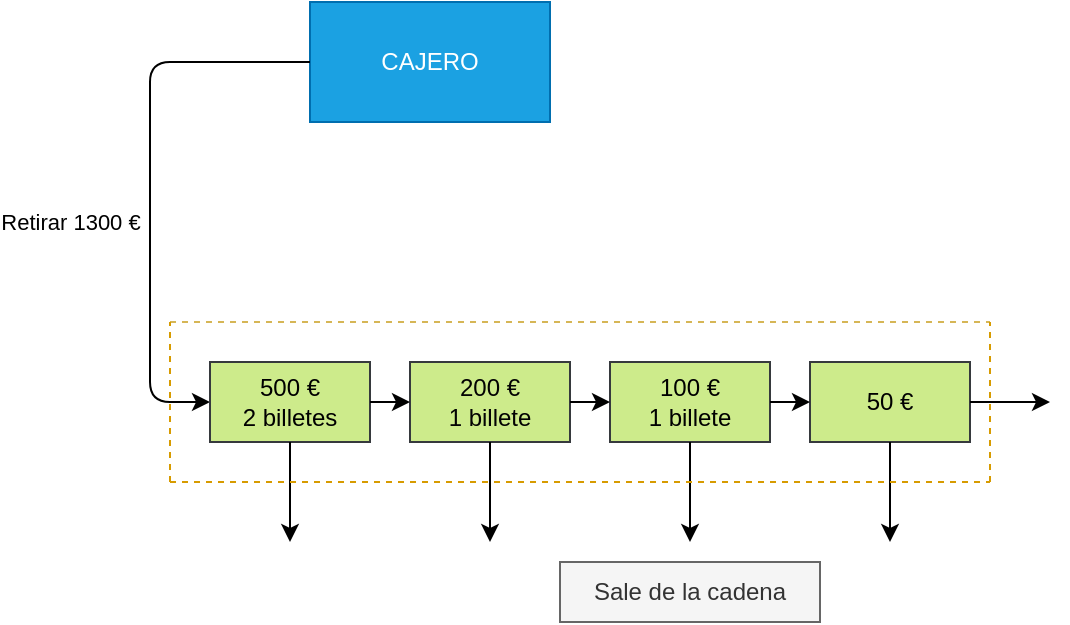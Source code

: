 <mxfile>
    <diagram id="x-JhT8lf1XrxOboXAw19" name="Página-1">
        <mxGraphModel dx="597" dy="454" grid="1" gridSize="10" guides="1" tooltips="1" connect="1" arrows="1" fold="1" page="1" pageScale="1" pageWidth="827" pageHeight="1169" math="0" shadow="0">
            <root>
                <mxCell id="0"/>
                <mxCell id="1" parent="0"/>
                <mxCell id="3" value="CAJERO" style="rounded=0;whiteSpace=wrap;html=1;fillColor=#1ba1e2;fontColor=#ffffff;strokeColor=#006EAF;" vertex="1" parent="1">
                    <mxGeometry x="200" y="40" width="120" height="60" as="geometry"/>
                </mxCell>
                <mxCell id="4" value="" style="endArrow=classic;html=1;exitX=0;exitY=0.5;exitDx=0;exitDy=0;" edge="1" parent="1" source="3" target="6">
                    <mxGeometry relative="1" as="geometry">
                        <mxPoint x="260" y="240" as="sourcePoint"/>
                        <mxPoint x="200" y="240" as="targetPoint"/>
                        <Array as="points">
                            <mxPoint x="120" y="70"/>
                            <mxPoint x="120" y="180"/>
                            <mxPoint x="120" y="240"/>
                        </Array>
                    </mxGeometry>
                </mxCell>
                <mxCell id="5" value="Retirar 1300 €" style="edgeLabel;resizable=0;html=1;align=center;verticalAlign=middle;" connectable="0" vertex="1" parent="4">
                    <mxGeometry relative="1" as="geometry">
                        <mxPoint x="-40" y="20" as="offset"/>
                    </mxGeometry>
                </mxCell>
                <mxCell id="6" value="500 €&lt;br&gt;2 billetes" style="rounded=0;whiteSpace=wrap;html=1;fillColor=#cdeb8b;strokeColor=#36393d;fontColor=#000000;" vertex="1" parent="1">
                    <mxGeometry x="150" y="220" width="80" height="40" as="geometry"/>
                </mxCell>
                <mxCell id="7" value="200 €&lt;br&gt;1 billete" style="rounded=0;whiteSpace=wrap;html=1;fillColor=#cdeb8b;strokeColor=#36393d;fontColor=#030303;" vertex="1" parent="1">
                    <mxGeometry x="250" y="220" width="80" height="40" as="geometry"/>
                </mxCell>
                <mxCell id="8" value="100 €&lt;br&gt;1 billete" style="rounded=0;whiteSpace=wrap;html=1;fillColor=#cdeb8b;strokeColor=#36393d;fontColor=#000000;" vertex="1" parent="1">
                    <mxGeometry x="350" y="220" width="80" height="40" as="geometry"/>
                </mxCell>
                <mxCell id="9" value="50 €" style="rounded=0;whiteSpace=wrap;html=1;fillColor=#cdeb8b;strokeColor=#36393d;fontColor=#000000;" vertex="1" parent="1">
                    <mxGeometry x="450" y="220" width="80" height="40" as="geometry"/>
                </mxCell>
                <mxCell id="10" value="" style="endArrow=classic;html=1;exitX=1;exitY=0.5;exitDx=0;exitDy=0;entryX=0;entryY=0.5;entryDx=0;entryDy=0;" edge="1" parent="1" source="6" target="7">
                    <mxGeometry width="50" height="50" relative="1" as="geometry">
                        <mxPoint x="280" y="260" as="sourcePoint"/>
                        <mxPoint x="330" y="210" as="targetPoint"/>
                    </mxGeometry>
                </mxCell>
                <mxCell id="11" value="" style="endArrow=classic;html=1;exitX=1;exitY=0.5;exitDx=0;exitDy=0;entryX=0;entryY=0.5;entryDx=0;entryDy=0;" edge="1" parent="1" source="7" target="8">
                    <mxGeometry width="50" height="50" relative="1" as="geometry">
                        <mxPoint x="280" y="260" as="sourcePoint"/>
                        <mxPoint x="330" y="210" as="targetPoint"/>
                    </mxGeometry>
                </mxCell>
                <mxCell id="12" value="" style="endArrow=classic;html=1;exitX=1;exitY=0.5;exitDx=0;exitDy=0;entryX=0;entryY=0.5;entryDx=0;entryDy=0;" edge="1" parent="1" source="8" target="9">
                    <mxGeometry width="50" height="50" relative="1" as="geometry">
                        <mxPoint x="280" y="260" as="sourcePoint"/>
                        <mxPoint x="330" y="210" as="targetPoint"/>
                    </mxGeometry>
                </mxCell>
                <mxCell id="13" value="" style="endArrow=classic;html=1;exitX=1;exitY=0.5;exitDx=0;exitDy=0;" edge="1" parent="1" source="9">
                    <mxGeometry width="50" height="50" relative="1" as="geometry">
                        <mxPoint x="280" y="260" as="sourcePoint"/>
                        <mxPoint x="570" y="240" as="targetPoint"/>
                    </mxGeometry>
                </mxCell>
                <mxCell id="14" value="" style="endArrow=classic;html=1;exitX=0.5;exitY=1;exitDx=0;exitDy=0;" edge="1" parent="1" source="6">
                    <mxGeometry width="50" height="50" relative="1" as="geometry">
                        <mxPoint x="280" y="260" as="sourcePoint"/>
                        <mxPoint x="190" y="310" as="targetPoint"/>
                    </mxGeometry>
                </mxCell>
                <mxCell id="15" value="" style="endArrow=classic;html=1;exitX=0.5;exitY=1;exitDx=0;exitDy=0;" edge="1" parent="1" source="7">
                    <mxGeometry width="50" height="50" relative="1" as="geometry">
                        <mxPoint x="200" y="270" as="sourcePoint"/>
                        <mxPoint x="290" y="310" as="targetPoint"/>
                    </mxGeometry>
                </mxCell>
                <mxCell id="16" value="" style="endArrow=classic;html=1;exitX=0.5;exitY=1;exitDx=0;exitDy=0;" edge="1" parent="1" source="8">
                    <mxGeometry width="50" height="50" relative="1" as="geometry">
                        <mxPoint x="210" y="280" as="sourcePoint"/>
                        <mxPoint x="390" y="310" as="targetPoint"/>
                    </mxGeometry>
                </mxCell>
                <mxCell id="17" value="" style="endArrow=classic;html=1;exitX=0.5;exitY=1;exitDx=0;exitDy=0;" edge="1" parent="1" source="9">
                    <mxGeometry width="50" height="50" relative="1" as="geometry">
                        <mxPoint x="220" y="290" as="sourcePoint"/>
                        <mxPoint x="490" y="310" as="targetPoint"/>
                    </mxGeometry>
                </mxCell>
                <mxCell id="18" value="" style="endArrow=none;dashed=1;html=1;fillColor=#fff2cc;gradientColor=#ffd966;strokeColor=#d6b656;" edge="1" parent="1">
                    <mxGeometry width="50" height="50" relative="1" as="geometry">
                        <mxPoint x="130" y="200" as="sourcePoint"/>
                        <mxPoint x="540" y="200" as="targetPoint"/>
                    </mxGeometry>
                </mxCell>
                <mxCell id="19" value="" style="endArrow=none;dashed=1;html=1;fillColor=#ffcd28;gradientColor=#ffa500;strokeColor=#d79b00;" edge="1" parent="1">
                    <mxGeometry width="50" height="50" relative="1" as="geometry">
                        <mxPoint x="130" y="280" as="sourcePoint"/>
                        <mxPoint x="130" y="200" as="targetPoint"/>
                    </mxGeometry>
                </mxCell>
                <mxCell id="20" value="" style="endArrow=none;dashed=1;html=1;fillColor=#ffcd28;gradientColor=#ffa500;strokeColor=#d79b00;" edge="1" parent="1">
                    <mxGeometry width="50" height="50" relative="1" as="geometry">
                        <mxPoint x="540" y="280" as="sourcePoint"/>
                        <mxPoint x="540" y="200" as="targetPoint"/>
                    </mxGeometry>
                </mxCell>
                <mxCell id="21" value="" style="endArrow=none;dashed=1;html=1;fillColor=#ffcd28;gradientColor=#ffa500;strokeColor=#d79b00;" edge="1" parent="1">
                    <mxGeometry width="50" height="50" relative="1" as="geometry">
                        <mxPoint x="130" y="280" as="sourcePoint"/>
                        <mxPoint x="540" y="280" as="targetPoint"/>
                    </mxGeometry>
                </mxCell>
                <mxCell id="23" value="Sale de la cadena" style="text;html=1;strokeColor=#666666;fillColor=#f5f5f5;align=center;verticalAlign=middle;whiteSpace=wrap;rounded=0;fontColor=#333333;" vertex="1" parent="1">
                    <mxGeometry x="325" y="320" width="130" height="30" as="geometry"/>
                </mxCell>
            </root>
        </mxGraphModel>
    </diagram>
</mxfile>
